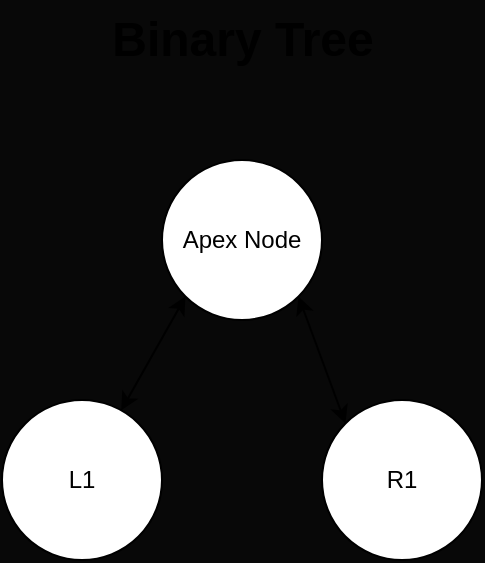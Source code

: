 <mxfile>
    <diagram id="S5DGHapjBxJ9-d-pfrxY" name="Page-1">
        <mxGraphModel dx="1140" dy="675" grid="1" gridSize="10" guides="1" tooltips="1" connect="1" arrows="1" fold="1" page="1" pageScale="1" pageWidth="850" pageHeight="1100" background="#080808" math="0" shadow="0">
            <root>
                <mxCell id="0"/>
                <mxCell id="1" parent="0"/>
                <mxCell id="2" value="Apex Node" style="ellipse;whiteSpace=wrap;html=1;aspect=fixed;labelBackgroundColor=none;rounded=0;" vertex="1" parent="1">
                    <mxGeometry x="320" y="240" width="80" height="80" as="geometry"/>
                </mxCell>
                <mxCell id="3" value="" style="endArrow=classic;startArrow=classic;html=1;exitX=0;exitY=1;exitDx=0;exitDy=0;rounded=0;" edge="1" parent="1" source="2" target="4">
                    <mxGeometry width="50" height="50" relative="1" as="geometry">
                        <mxPoint x="350" y="320" as="sourcePoint"/>
                        <mxPoint x="400" y="270" as="targetPoint"/>
                    </mxGeometry>
                </mxCell>
                <mxCell id="4" value="L1" style="ellipse;whiteSpace=wrap;html=1;aspect=fixed;labelBackgroundColor=none;direction=south;rounded=0;" vertex="1" parent="1">
                    <mxGeometry x="240" y="360" width="80" height="80" as="geometry"/>
                </mxCell>
                <mxCell id="9" value="R1" style="ellipse;whiteSpace=wrap;html=1;aspect=fixed;labelBackgroundColor=none;direction=south;shadow=0;rounded=0;" vertex="1" parent="1">
                    <mxGeometry x="400" y="360" width="80" height="80" as="geometry"/>
                </mxCell>
                <mxCell id="10" value="" style="endArrow=classic;startArrow=classic;html=1;exitX=0;exitY=1;exitDx=0;exitDy=0;entryX=1;entryY=1;entryDx=0;entryDy=0;rounded=0;" edge="1" parent="1" source="9" target="2">
                    <mxGeometry width="50" height="50" relative="1" as="geometry">
                        <mxPoint x="350" y="320" as="sourcePoint"/>
                        <mxPoint x="400" y="270" as="targetPoint"/>
                    </mxGeometry>
                </mxCell>
                <mxCell id="11" value="Binary Tree" style="text;strokeColor=none;fillColor=none;fontSize=24;fontStyle=1;verticalAlign=middle;align=center;shadow=0;labelBackgroundColor=none;glass=0;rounded=0;html=1;" vertex="1" parent="1">
                    <mxGeometry x="310" y="160" width="100" height="40" as="geometry"/>
                </mxCell>
            </root>
        </mxGraphModel>
    </diagram>
</mxfile>